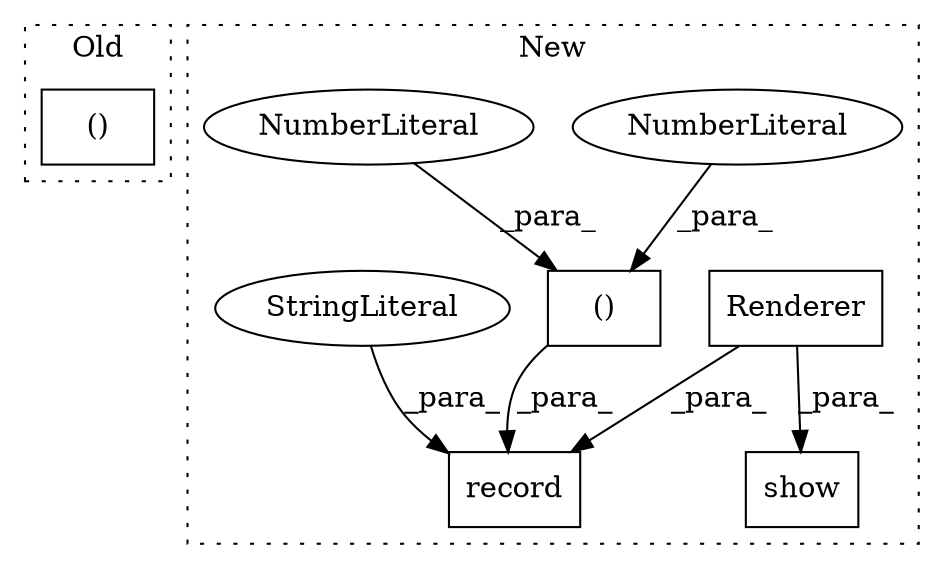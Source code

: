 digraph G {
subgraph cluster0 {
1 [label="()" a="106" s="2278" l="96" shape="box"];
label = "Old";
style="dotted";
}
subgraph cluster1 {
2 [label="Renderer" a="32" s="1958" l="10" shape="box"];
3 [label="show" a="32" s="2451,2486" l="5,2" shape="box"];
4 [label="record" a="32" s="2576,2635" l="7,2" shape="box"];
5 [label="()" a="106" s="2616" l="19" shape="box"];
6 [label="NumberLiteral" a="34" s="2616" l="3" shape="ellipse"];
7 [label="NumberLiteral" a="34" s="2632" l="3" shape="ellipse"];
8 [label="StringLiteral" a="45" s="2587" l="21" shape="ellipse"];
label = "New";
style="dotted";
}
2 -> 3 [label="_para_"];
2 -> 4 [label="_para_"];
5 -> 4 [label="_para_"];
6 -> 5 [label="_para_"];
7 -> 5 [label="_para_"];
8 -> 4 [label="_para_"];
}